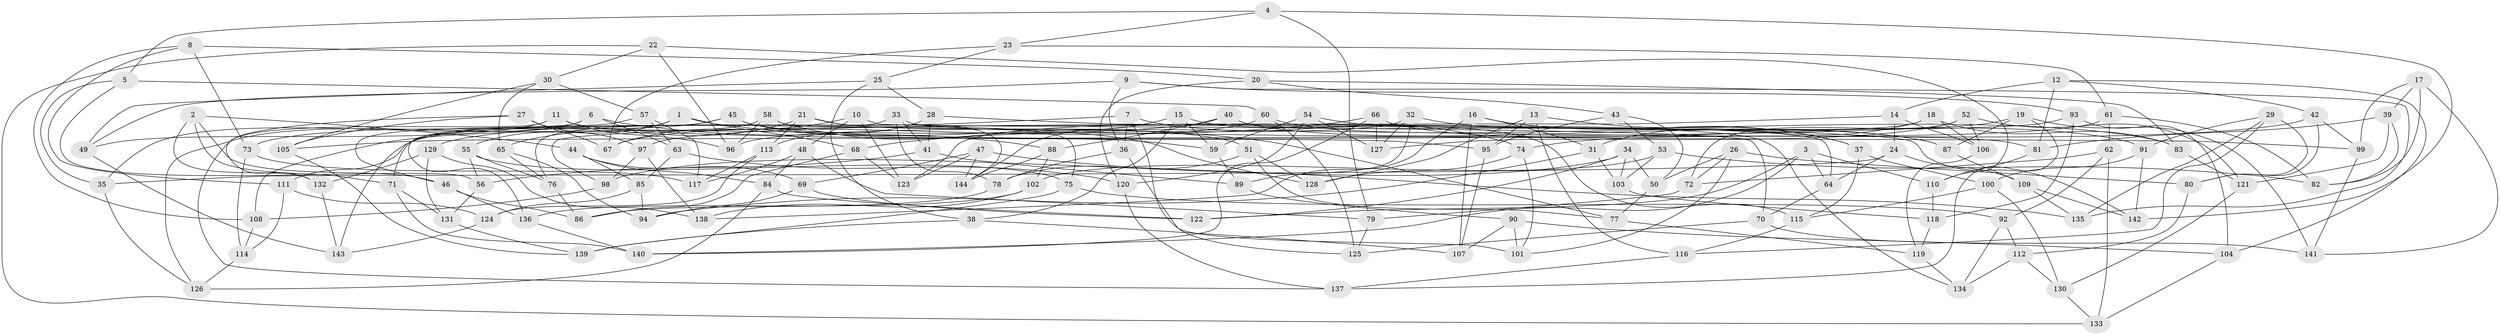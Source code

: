 // coarse degree distribution, {6: 0.5376344086021505, 4: 0.44086021505376344, 5: 0.010752688172043012, 3: 0.010752688172043012}
// Generated by graph-tools (version 1.1) at 2025/42/03/06/25 10:42:22]
// undirected, 144 vertices, 288 edges
graph export_dot {
graph [start="1"]
  node [color=gray90,style=filled];
  1;
  2;
  3;
  4;
  5;
  6;
  7;
  8;
  9;
  10;
  11;
  12;
  13;
  14;
  15;
  16;
  17;
  18;
  19;
  20;
  21;
  22;
  23;
  24;
  25;
  26;
  27;
  28;
  29;
  30;
  31;
  32;
  33;
  34;
  35;
  36;
  37;
  38;
  39;
  40;
  41;
  42;
  43;
  44;
  45;
  46;
  47;
  48;
  49;
  50;
  51;
  52;
  53;
  54;
  55;
  56;
  57;
  58;
  59;
  60;
  61;
  62;
  63;
  64;
  65;
  66;
  67;
  68;
  69;
  70;
  71;
  72;
  73;
  74;
  75;
  76;
  77;
  78;
  79;
  80;
  81;
  82;
  83;
  84;
  85;
  86;
  87;
  88;
  89;
  90;
  91;
  92;
  93;
  94;
  95;
  96;
  97;
  98;
  99;
  100;
  101;
  102;
  103;
  104;
  105;
  106;
  107;
  108;
  109;
  110;
  111;
  112;
  113;
  114;
  115;
  116;
  117;
  118;
  119;
  120;
  121;
  122;
  123;
  124;
  125;
  126;
  127;
  128;
  129;
  130;
  131;
  132;
  133;
  134;
  135;
  136;
  137;
  138;
  139;
  140;
  141;
  142;
  143;
  144;
  1 -- 68;
  1 -- 55;
  1 -- 77;
  1 -- 126;
  2 -- 71;
  2 -- 46;
  2 -- 44;
  2 -- 132;
  3 -- 140;
  3 -- 64;
  3 -- 110;
  3 -- 122;
  4 -- 79;
  4 -- 142;
  4 -- 5;
  4 -- 23;
  5 -- 60;
  5 -- 35;
  5 -- 56;
  6 -- 35;
  6 -- 63;
  6 -- 46;
  6 -- 88;
  7 -- 36;
  7 -- 74;
  7 -- 129;
  7 -- 125;
  8 -- 20;
  8 -- 111;
  8 -- 108;
  8 -- 73;
  9 -- 36;
  9 -- 135;
  9 -- 49;
  9 -- 93;
  10 -- 70;
  10 -- 67;
  10 -- 123;
  10 -- 48;
  11 -- 49;
  11 -- 95;
  11 -- 96;
  11 -- 137;
  12 -- 42;
  12 -- 14;
  12 -- 104;
  12 -- 81;
  13 -- 95;
  13 -- 128;
  13 -- 116;
  13 -- 37;
  14 -- 98;
  14 -- 106;
  14 -- 24;
  15 -- 38;
  15 -- 115;
  15 -- 59;
  15 -- 144;
  16 -- 138;
  16 -- 31;
  16 -- 37;
  16 -- 107;
  17 -- 39;
  17 -- 99;
  17 -- 141;
  17 -- 82;
  18 -- 123;
  18 -- 106;
  18 -- 31;
  18 -- 83;
  19 -- 87;
  19 -- 141;
  19 -- 137;
  19 -- 105;
  20 -- 43;
  20 -- 83;
  20 -- 120;
  21 -- 51;
  21 -- 144;
  21 -- 113;
  21 -- 65;
  22 -- 133;
  22 -- 110;
  22 -- 30;
  22 -- 96;
  23 -- 61;
  23 -- 25;
  23 -- 67;
  24 -- 35;
  24 -- 64;
  24 -- 109;
  25 -- 49;
  25 -- 28;
  25 -- 38;
  26 -- 101;
  26 -- 72;
  26 -- 50;
  26 -- 80;
  27 -- 97;
  27 -- 132;
  27 -- 67;
  27 -- 105;
  28 -- 113;
  28 -- 41;
  28 -- 142;
  29 -- 116;
  29 -- 91;
  29 -- 80;
  29 -- 135;
  30 -- 105;
  30 -- 65;
  30 -- 57;
  31 -- 103;
  31 -- 94;
  32 -- 111;
  32 -- 89;
  32 -- 83;
  32 -- 127;
  33 -- 76;
  33 -- 41;
  33 -- 78;
  33 -- 99;
  34 -- 98;
  34 -- 122;
  34 -- 50;
  34 -- 103;
  35 -- 126;
  36 -- 78;
  36 -- 101;
  37 -- 115;
  37 -- 100;
  38 -- 107;
  38 -- 139;
  39 -- 121;
  39 -- 82;
  39 -- 81;
  40 -- 88;
  40 -- 108;
  40 -- 134;
  40 -- 87;
  41 -- 56;
  41 -- 89;
  42 -- 99;
  42 -- 80;
  42 -- 74;
  43 -- 53;
  43 -- 50;
  43 -- 95;
  44 -- 84;
  44 -- 85;
  44 -- 69;
  45 -- 81;
  45 -- 59;
  45 -- 73;
  45 -- 71;
  46 -- 86;
  46 -- 136;
  47 -- 69;
  47 -- 135;
  47 -- 144;
  47 -- 123;
  48 -- 117;
  48 -- 84;
  48 -- 79;
  49 -- 143;
  50 -- 77;
  51 -- 77;
  51 -- 128;
  51 -- 78;
  52 -- 127;
  52 -- 121;
  52 -- 72;
  52 -- 106;
  53 -- 102;
  53 -- 82;
  53 -- 103;
  54 -- 120;
  54 -- 59;
  54 -- 64;
  54 -- 127;
  55 -- 75;
  55 -- 76;
  55 -- 56;
  56 -- 131;
  57 -- 63;
  57 -- 117;
  57 -- 136;
  58 -- 128;
  58 -- 96;
  58 -- 143;
  58 -- 75;
  59 -- 89;
  60 -- 67;
  60 -- 125;
  60 -- 87;
  61 -- 96;
  61 -- 82;
  61 -- 62;
  62 -- 72;
  62 -- 133;
  62 -- 92;
  63 -- 85;
  63 -- 120;
  64 -- 70;
  65 -- 94;
  65 -- 76;
  66 -- 140;
  66 -- 91;
  66 -- 127;
  66 -- 68;
  68 -- 123;
  68 -- 86;
  69 -- 122;
  69 -- 94;
  70 -- 141;
  70 -- 125;
  71 -- 131;
  71 -- 140;
  72 -- 79;
  73 -- 114;
  73 -- 117;
  74 -- 101;
  74 -- 128;
  75 -- 92;
  75 -- 139;
  76 -- 86;
  77 -- 119;
  78 -- 86;
  79 -- 125;
  80 -- 112;
  81 -- 110;
  83 -- 121;
  84 -- 122;
  84 -- 126;
  85 -- 124;
  85 -- 94;
  87 -- 109;
  88 -- 144;
  88 -- 102;
  89 -- 90;
  90 -- 101;
  90 -- 104;
  90 -- 107;
  91 -- 142;
  91 -- 100;
  92 -- 112;
  92 -- 134;
  93 -- 97;
  93 -- 104;
  93 -- 118;
  95 -- 107;
  97 -- 98;
  97 -- 138;
  98 -- 108;
  99 -- 141;
  100 -- 130;
  100 -- 115;
  102 -- 138;
  102 -- 136;
  103 -- 118;
  104 -- 133;
  105 -- 139;
  106 -- 119;
  108 -- 114;
  109 -- 135;
  109 -- 142;
  110 -- 118;
  111 -- 124;
  111 -- 114;
  112 -- 134;
  112 -- 130;
  113 -- 124;
  113 -- 117;
  114 -- 126;
  115 -- 116;
  116 -- 137;
  118 -- 119;
  119 -- 134;
  120 -- 137;
  121 -- 130;
  124 -- 143;
  129 -- 138;
  129 -- 132;
  129 -- 131;
  130 -- 133;
  131 -- 139;
  132 -- 143;
  136 -- 140;
}
